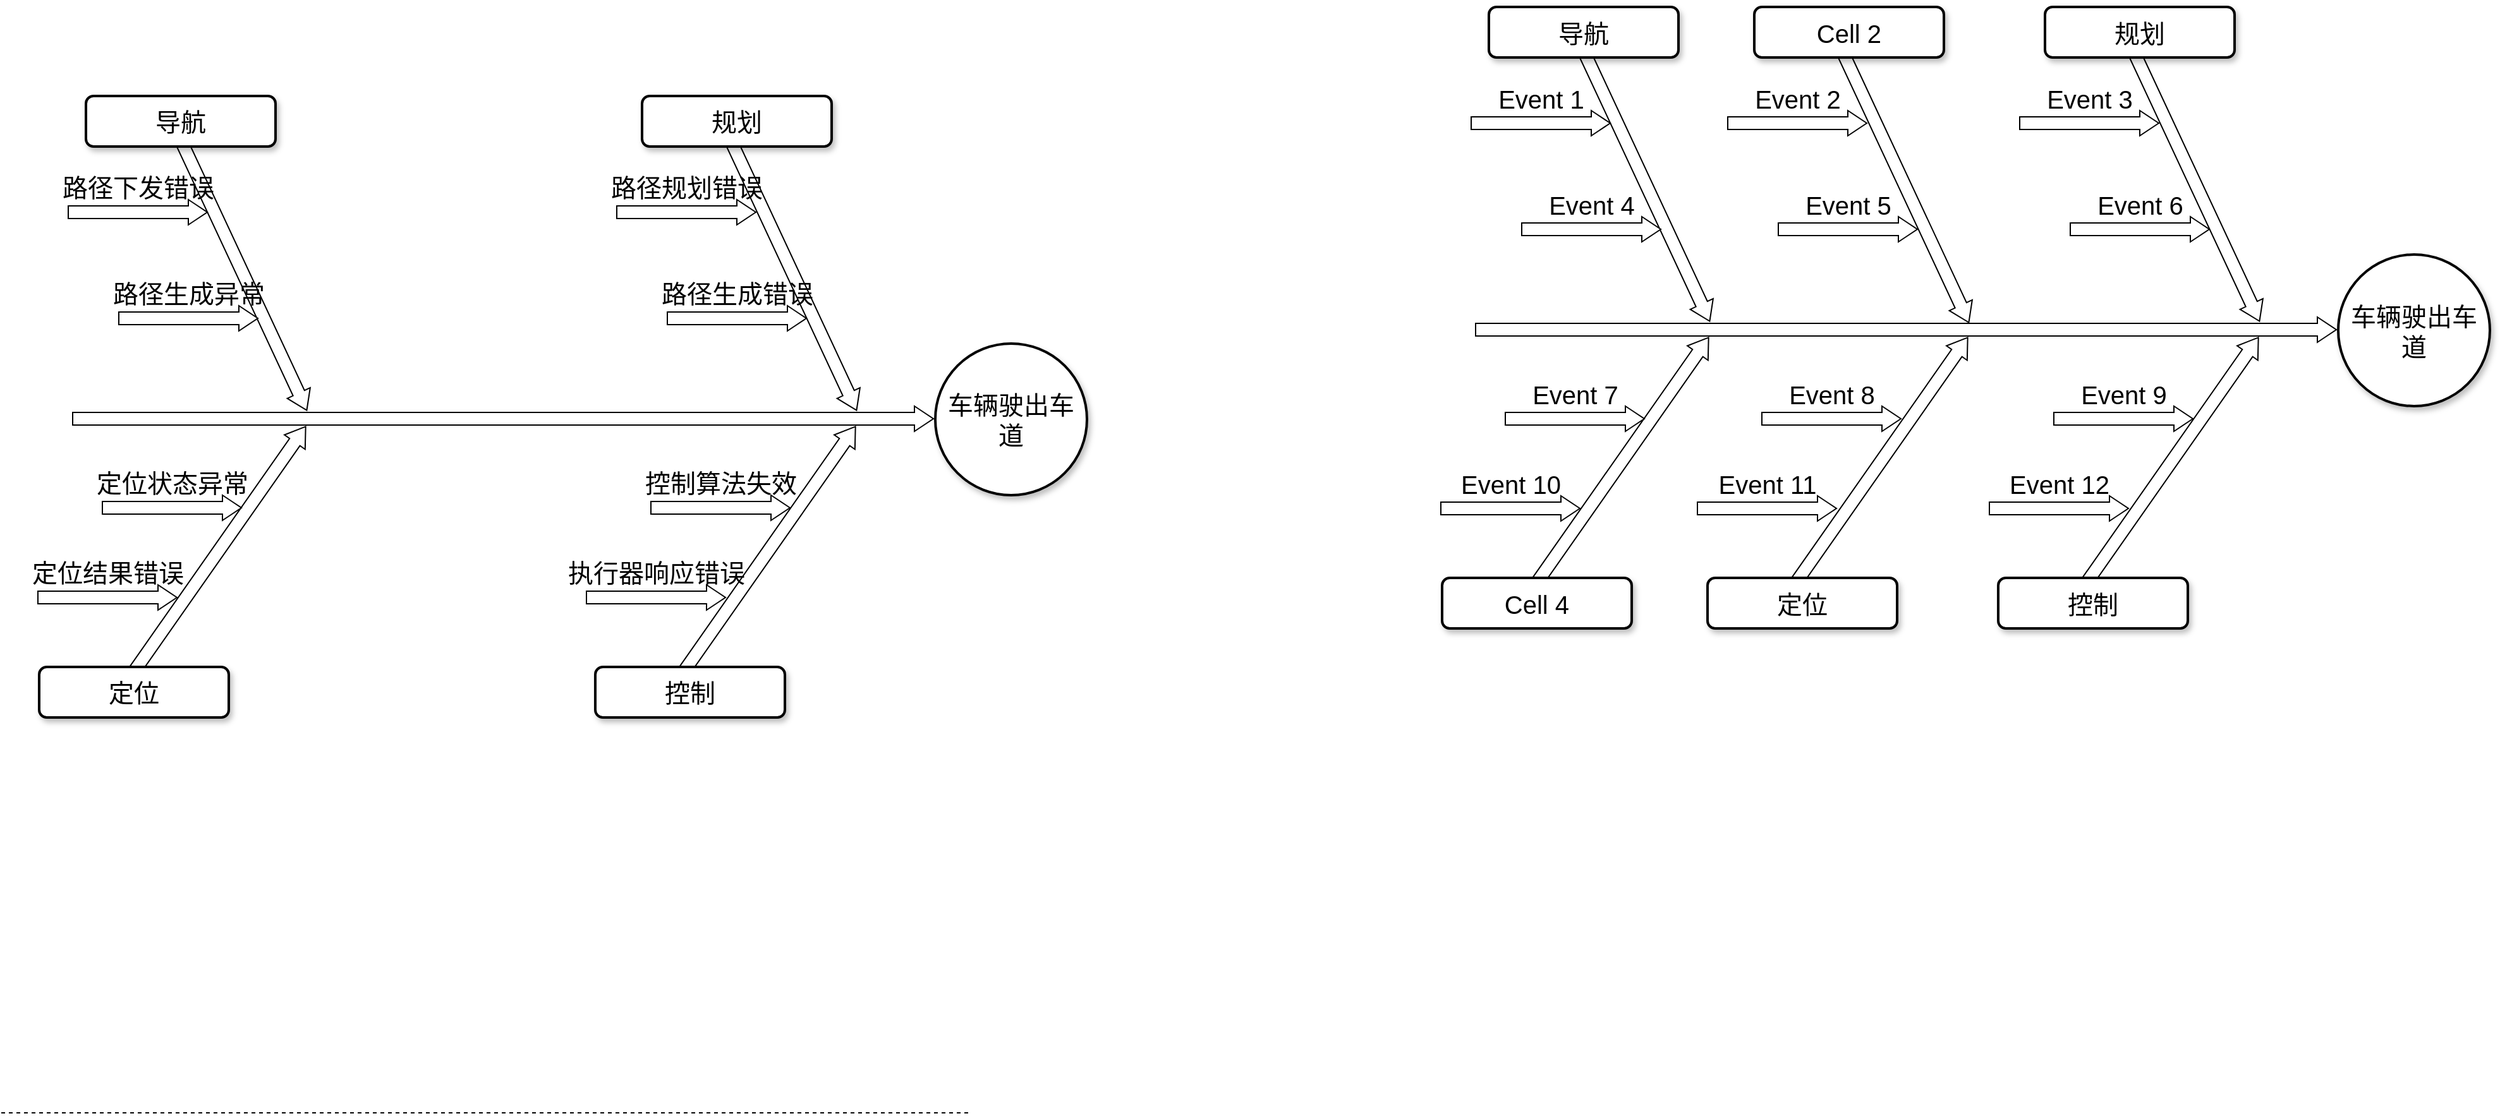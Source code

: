 <mxfile version="13.4.2" type="github">
  <diagram name="Page-1" id="b7a7eaba-c6c5-6fbe-34ae-1d3a4219ac39">
    <mxGraphModel dx="1229" dy="677" grid="0" gridSize="10" guides="1" tooltips="1" connect="1" arrows="1" fold="1" page="1" pageScale="1.5" pageWidth="1169" pageHeight="826" background="#ffffff" math="0" shadow="0">
      <root>
        <mxCell id="0" style=";html=1;" />
        <mxCell id="1" style=";html=1;" parent="0" />
        <mxCell id="279d4c6e8b4f5ae2-2" value="" style="html=1;shadow=0;dashed=0;align=center;verticalAlign=middle;shape=mxgraph.arrows2.arrow;dy=0.5;dx=15;direction=north;notch=0;rounded=0;strokeWidth=1;fontSize=20;rotation=35;" parent="1" vertex="1">
          <mxGeometry x="402" y="595" width="20" height="240" as="geometry" />
        </mxCell>
        <mxCell id="279d4c6e8b4f5ae2-4" value="" style="html=1;shadow=0;dashed=0;align=center;verticalAlign=middle;shape=mxgraph.arrows2.arrow;dy=0.5;dx=15;direction=north;notch=0;rounded=0;strokeWidth=1;fontSize=20;rotation=35;" parent="1" vertex="1">
          <mxGeometry x="837" y="595" width="20" height="240" as="geometry" />
        </mxCell>
        <mxCell id="279d4c6e8b4f5ae2-5" value="" style="html=1;shadow=0;dashed=0;align=center;verticalAlign=middle;shape=mxgraph.arrows2.arrow;dy=0.5;dx=15;direction=north;notch=0;rounded=0;strokeWidth=1;fontSize=20;rotation=90;" parent="1" vertex="1">
          <mxGeometry x="627" y="270" width="20" height="681" as="geometry" />
        </mxCell>
        <mxCell id="279d4c6e8b4f5ae2-6" value="" style="html=1;shadow=0;dashed=0;align=center;verticalAlign=middle;shape=mxgraph.arrows2.arrow;dy=0.5;dx=15;direction=north;notch=0;rounded=0;strokeWidth=1;fontSize=20;rotation=155;" parent="1" vertex="1">
          <mxGeometry x="421" y="375" width="20" height="240" as="geometry" />
        </mxCell>
        <mxCell id="279d4c6e8b4f5ae2-8" value="" style="html=1;shadow=0;dashed=0;align=center;verticalAlign=middle;shape=mxgraph.arrows2.arrow;dy=0.5;dx=15;direction=north;notch=0;rounded=0;strokeWidth=1;fontSize=20;rotation=155;" parent="1" vertex="1">
          <mxGeometry x="856" y="375" width="20" height="240" as="geometry" />
        </mxCell>
        <mxCell id="279d4c6e8b4f5ae2-9" value="导航" style="rounded=1;whiteSpace=wrap;html=1;shadow=1;strokeWidth=2;fontSize=20;" parent="1" vertex="1">
          <mxGeometry x="307" y="355" width="150" height="40" as="geometry" />
        </mxCell>
        <mxCell id="279d4c6e8b4f5ae2-11" value="规划" style="rounded=1;whiteSpace=wrap;html=1;shadow=1;strokeWidth=2;fontSize=20;" parent="1" vertex="1">
          <mxGeometry x="747" y="355" width="150" height="40" as="geometry" />
        </mxCell>
        <mxCell id="279d4c6e8b4f5ae2-12" value="定位" style="rounded=1;whiteSpace=wrap;html=1;shadow=1;strokeWidth=2;fontSize=20;" parent="1" vertex="1">
          <mxGeometry x="270" y="807" width="150" height="40" as="geometry" />
        </mxCell>
        <mxCell id="279d4c6e8b4f5ae2-14" value="控制" style="rounded=1;whiteSpace=wrap;html=1;shadow=1;strokeWidth=2;fontSize=20;" parent="1" vertex="1">
          <mxGeometry x="710" y="807" width="150" height="40" as="geometry" />
        </mxCell>
        <mxCell id="279d4c6e8b4f5ae2-15" value="车辆驶出车道" style="ellipse;whiteSpace=wrap;html=1;rounded=1;shadow=1;strokeWidth=2;fontSize=20;" parent="1" vertex="1">
          <mxGeometry x="979" y="551" width="120" height="120" as="geometry" />
        </mxCell>
        <mxCell id="279d4c6e8b4f5ae2-16" value="路径下发错误" style="html=1;shadow=0;dashed=0;align=center;verticalAlign=middle;shape=mxgraph.arrows2.arrow;dy=0.5;dx=15;direction=north;notch=0;rounded=0;strokeWidth=1;fontSize=20;rotation=90;horizontal=0;labelPosition=left;verticalLabelPosition=middle;" parent="1" vertex="1">
          <mxGeometry x="338" y="392" width="20" height="110" as="geometry" />
        </mxCell>
        <mxCell id="279d4c6e8b4f5ae2-18" value="路径规划错误" style="html=1;shadow=0;dashed=0;align=center;verticalAlign=middle;shape=mxgraph.arrows2.arrow;dy=0.5;dx=15;direction=north;notch=0;rounded=0;strokeWidth=1;fontSize=20;rotation=90;horizontal=0;labelPosition=left;verticalLabelPosition=middle;" parent="1" vertex="1">
          <mxGeometry x="772" y="392" width="20" height="110" as="geometry" />
        </mxCell>
        <mxCell id="279d4c6e8b4f5ae2-19" value="定位结果错误" style="html=1;shadow=0;dashed=0;align=center;verticalAlign=middle;shape=mxgraph.arrows2.arrow;dy=0.5;dx=15;direction=north;notch=0;rounded=0;strokeWidth=1;fontSize=20;rotation=90;horizontal=0;labelPosition=left;verticalLabelPosition=middle;" parent="1" vertex="1">
          <mxGeometry x="314" y="697" width="20" height="110" as="geometry" />
        </mxCell>
        <mxCell id="279d4c6e8b4f5ae2-21" value="执行器响应错误" style="html=1;shadow=0;dashed=0;align=center;verticalAlign=middle;shape=mxgraph.arrows2.arrow;dy=0.5;dx=15;direction=north;notch=0;rounded=0;strokeWidth=1;fontSize=20;rotation=90;horizontal=0;labelPosition=left;verticalLabelPosition=middle;" parent="1" vertex="1">
          <mxGeometry x="748" y="697" width="20" height="110" as="geometry" />
        </mxCell>
        <mxCell id="279d4c6e8b4f5ae2-22" value="路径生成异常" style="html=1;shadow=0;dashed=0;align=center;verticalAlign=middle;shape=mxgraph.arrows2.arrow;dy=0.5;dx=15;direction=north;notch=0;rounded=0;strokeWidth=1;fontSize=20;rotation=90;horizontal=0;labelPosition=left;verticalLabelPosition=middle;" parent="1" vertex="1">
          <mxGeometry x="378" y="476" width="20" height="110" as="geometry" />
        </mxCell>
        <mxCell id="279d4c6e8b4f5ae2-24" value="路径生成错误" style="html=1;shadow=0;dashed=0;align=center;verticalAlign=middle;shape=mxgraph.arrows2.arrow;dy=0.5;dx=15;direction=north;notch=0;rounded=0;strokeWidth=1;fontSize=20;rotation=90;horizontal=0;labelPosition=left;verticalLabelPosition=middle;" parent="1" vertex="1">
          <mxGeometry x="812" y="476" width="20" height="110" as="geometry" />
        </mxCell>
        <mxCell id="279d4c6e8b4f5ae2-25" value="定位状态异常" style="html=1;shadow=0;dashed=0;align=center;verticalAlign=middle;shape=mxgraph.arrows2.arrow;dy=0.5;dx=15;direction=north;notch=0;rounded=0;strokeWidth=1;fontSize=20;rotation=90;horizontal=0;labelPosition=left;verticalLabelPosition=middle;" parent="1" vertex="1">
          <mxGeometry x="365" y="626" width="20" height="110" as="geometry" />
        </mxCell>
        <mxCell id="279d4c6e8b4f5ae2-27" value="控制算法失效" style="html=1;shadow=0;dashed=0;align=center;verticalAlign=middle;shape=mxgraph.arrows2.arrow;dy=0.5;dx=15;direction=north;notch=0;rounded=0;strokeWidth=1;fontSize=20;rotation=90;horizontal=0;labelPosition=left;verticalLabelPosition=middle;" parent="1" vertex="1">
          <mxGeometry x="799" y="626" width="20" height="110" as="geometry" />
        </mxCell>
        <mxCell id="8tTjMAdjOl3gecXjCBgH-1" value="" style="html=1;shadow=0;dashed=0;align=center;verticalAlign=middle;shape=mxgraph.arrows2.arrow;dy=0.5;dx=15;direction=north;notch=0;rounded=0;strokeWidth=1;fontSize=20;rotation=35;" vertex="1" parent="1">
          <mxGeometry x="1512" y="524.5" width="20" height="240" as="geometry" />
        </mxCell>
        <mxCell id="8tTjMAdjOl3gecXjCBgH-2" value="" style="html=1;shadow=0;dashed=0;align=center;verticalAlign=middle;shape=mxgraph.arrows2.arrow;dy=0.5;dx=15;direction=north;notch=0;rounded=0;strokeWidth=1;fontSize=20;rotation=35;" vertex="1" parent="1">
          <mxGeometry x="1717" y="524.5" width="20" height="240" as="geometry" />
        </mxCell>
        <mxCell id="8tTjMAdjOl3gecXjCBgH-3" value="" style="html=1;shadow=0;dashed=0;align=center;verticalAlign=middle;shape=mxgraph.arrows2.arrow;dy=0.5;dx=15;direction=north;notch=0;rounded=0;strokeWidth=1;fontSize=20;rotation=35;" vertex="1" parent="1">
          <mxGeometry x="1947" y="524.5" width="20" height="240" as="geometry" />
        </mxCell>
        <mxCell id="8tTjMAdjOl3gecXjCBgH-4" value="" style="html=1;shadow=0;dashed=0;align=center;verticalAlign=middle;shape=mxgraph.arrows2.arrow;dy=0.5;dx=15;direction=north;notch=0;rounded=0;strokeWidth=1;fontSize=20;rotation=90;" vertex="1" parent="1">
          <mxGeometry x="1737" y="199.5" width="20" height="681" as="geometry" />
        </mxCell>
        <mxCell id="8tTjMAdjOl3gecXjCBgH-5" value="" style="html=1;shadow=0;dashed=0;align=center;verticalAlign=middle;shape=mxgraph.arrows2.arrow;dy=0.5;dx=15;direction=north;notch=0;rounded=0;strokeWidth=1;fontSize=20;rotation=155;" vertex="1" parent="1">
          <mxGeometry x="1531" y="304.5" width="20" height="240" as="geometry" />
        </mxCell>
        <mxCell id="8tTjMAdjOl3gecXjCBgH-6" value="" style="html=1;shadow=0;dashed=0;align=center;verticalAlign=middle;shape=mxgraph.arrows2.arrow;dy=0.5;dx=15;direction=north;notch=0;rounded=0;strokeWidth=1;fontSize=20;rotation=155;" vertex="1" parent="1">
          <mxGeometry x="1736" y="305.5" width="20" height="240" as="geometry" />
        </mxCell>
        <mxCell id="8tTjMAdjOl3gecXjCBgH-7" value="" style="html=1;shadow=0;dashed=0;align=center;verticalAlign=middle;shape=mxgraph.arrows2.arrow;dy=0.5;dx=15;direction=north;notch=0;rounded=0;strokeWidth=1;fontSize=20;rotation=155;" vertex="1" parent="1">
          <mxGeometry x="1966" y="304.5" width="20" height="240" as="geometry" />
        </mxCell>
        <mxCell id="8tTjMAdjOl3gecXjCBgH-8" value="导航" style="rounded=1;whiteSpace=wrap;html=1;shadow=1;strokeWidth=2;fontSize=20;" vertex="1" parent="1">
          <mxGeometry x="1417" y="284.5" width="150" height="40" as="geometry" />
        </mxCell>
        <mxCell id="8tTjMAdjOl3gecXjCBgH-9" value="Cell 2" style="rounded=1;whiteSpace=wrap;html=1;shadow=1;strokeWidth=2;fontSize=20;" vertex="1" parent="1">
          <mxGeometry x="1627" y="284.5" width="150" height="40" as="geometry" />
        </mxCell>
        <mxCell id="8tTjMAdjOl3gecXjCBgH-10" value="规划" style="rounded=1;whiteSpace=wrap;html=1;shadow=1;strokeWidth=2;fontSize=20;" vertex="1" parent="1">
          <mxGeometry x="1857" y="284.5" width="150" height="40" as="geometry" />
        </mxCell>
        <mxCell id="8tTjMAdjOl3gecXjCBgH-11" value="Cell 4" style="rounded=1;whiteSpace=wrap;html=1;shadow=1;strokeWidth=2;fontSize=20;" vertex="1" parent="1">
          <mxGeometry x="1380" y="736.5" width="150" height="40" as="geometry" />
        </mxCell>
        <mxCell id="8tTjMAdjOl3gecXjCBgH-12" value="定位" style="rounded=1;whiteSpace=wrap;html=1;shadow=1;strokeWidth=2;fontSize=20;" vertex="1" parent="1">
          <mxGeometry x="1590" y="736.5" width="150" height="40" as="geometry" />
        </mxCell>
        <mxCell id="8tTjMAdjOl3gecXjCBgH-13" value="控制" style="rounded=1;whiteSpace=wrap;html=1;shadow=1;strokeWidth=2;fontSize=20;" vertex="1" parent="1">
          <mxGeometry x="1820" y="736.5" width="150" height="40" as="geometry" />
        </mxCell>
        <mxCell id="8tTjMAdjOl3gecXjCBgH-14" value="车辆驶出车道" style="ellipse;whiteSpace=wrap;html=1;rounded=1;shadow=1;strokeWidth=2;fontSize=20;" vertex="1" parent="1">
          <mxGeometry x="2089" y="480.5" width="120" height="120" as="geometry" />
        </mxCell>
        <mxCell id="8tTjMAdjOl3gecXjCBgH-15" value="Event 1" style="html=1;shadow=0;dashed=0;align=center;verticalAlign=middle;shape=mxgraph.arrows2.arrow;dy=0.5;dx=15;direction=north;notch=0;rounded=0;strokeWidth=1;fontSize=20;rotation=90;horizontal=0;labelPosition=left;verticalLabelPosition=middle;" vertex="1" parent="1">
          <mxGeometry x="1448" y="321.5" width="20" height="110" as="geometry" />
        </mxCell>
        <mxCell id="8tTjMAdjOl3gecXjCBgH-16" value="Event 2" style="html=1;shadow=0;dashed=0;align=center;verticalAlign=middle;shape=mxgraph.arrows2.arrow;dy=0.5;dx=15;direction=north;notch=0;rounded=0;strokeWidth=1;fontSize=20;rotation=90;horizontal=0;labelPosition=left;verticalLabelPosition=middle;" vertex="1" parent="1">
          <mxGeometry x="1651" y="321.5" width="20" height="110" as="geometry" />
        </mxCell>
        <mxCell id="8tTjMAdjOl3gecXjCBgH-17" value="Event 3" style="html=1;shadow=0;dashed=0;align=center;verticalAlign=middle;shape=mxgraph.arrows2.arrow;dy=0.5;dx=15;direction=north;notch=0;rounded=0;strokeWidth=1;fontSize=20;rotation=90;horizontal=0;labelPosition=left;verticalLabelPosition=middle;" vertex="1" parent="1">
          <mxGeometry x="1882" y="321.5" width="20" height="110" as="geometry" />
        </mxCell>
        <mxCell id="8tTjMAdjOl3gecXjCBgH-18" value="Event 10" style="html=1;shadow=0;dashed=0;align=center;verticalAlign=middle;shape=mxgraph.arrows2.arrow;dy=0.5;dx=15;direction=north;notch=0;rounded=0;strokeWidth=1;fontSize=20;rotation=90;horizontal=0;labelPosition=left;verticalLabelPosition=middle;" vertex="1" parent="1">
          <mxGeometry x="1424" y="626.5" width="20" height="110" as="geometry" />
        </mxCell>
        <mxCell id="8tTjMAdjOl3gecXjCBgH-19" value="Event 11" style="html=1;shadow=0;dashed=0;align=center;verticalAlign=middle;shape=mxgraph.arrows2.arrow;dy=0.5;dx=15;direction=north;notch=0;rounded=0;strokeWidth=1;fontSize=20;rotation=90;horizontal=0;labelPosition=left;verticalLabelPosition=middle;" vertex="1" parent="1">
          <mxGeometry x="1627" y="626.5" width="20" height="110" as="geometry" />
        </mxCell>
        <mxCell id="8tTjMAdjOl3gecXjCBgH-20" value="Event 12" style="html=1;shadow=0;dashed=0;align=center;verticalAlign=middle;shape=mxgraph.arrows2.arrow;dy=0.5;dx=15;direction=north;notch=0;rounded=0;strokeWidth=1;fontSize=20;rotation=90;horizontal=0;labelPosition=left;verticalLabelPosition=middle;" vertex="1" parent="1">
          <mxGeometry x="1858" y="626.5" width="20" height="110" as="geometry" />
        </mxCell>
        <mxCell id="8tTjMAdjOl3gecXjCBgH-21" value="Event 4" style="html=1;shadow=0;dashed=0;align=center;verticalAlign=middle;shape=mxgraph.arrows2.arrow;dy=0.5;dx=15;direction=north;notch=0;rounded=0;strokeWidth=1;fontSize=20;rotation=90;horizontal=0;labelPosition=left;verticalLabelPosition=middle;" vertex="1" parent="1">
          <mxGeometry x="1488" y="405.5" width="20" height="110" as="geometry" />
        </mxCell>
        <mxCell id="8tTjMAdjOl3gecXjCBgH-22" value="Event 5" style="html=1;shadow=0;dashed=0;align=center;verticalAlign=middle;shape=mxgraph.arrows2.arrow;dy=0.5;dx=15;direction=north;notch=0;rounded=0;strokeWidth=1;fontSize=20;rotation=90;horizontal=0;labelPosition=left;verticalLabelPosition=middle;" vertex="1" parent="1">
          <mxGeometry x="1691" y="405.5" width="20" height="110" as="geometry" />
        </mxCell>
        <mxCell id="8tTjMAdjOl3gecXjCBgH-23" value="Event 6" style="html=1;shadow=0;dashed=0;align=center;verticalAlign=middle;shape=mxgraph.arrows2.arrow;dy=0.5;dx=15;direction=north;notch=0;rounded=0;strokeWidth=1;fontSize=20;rotation=90;horizontal=0;labelPosition=left;verticalLabelPosition=middle;" vertex="1" parent="1">
          <mxGeometry x="1922" y="405.5" width="20" height="110" as="geometry" />
        </mxCell>
        <mxCell id="8tTjMAdjOl3gecXjCBgH-24" value="Event 7" style="html=1;shadow=0;dashed=0;align=center;verticalAlign=middle;shape=mxgraph.arrows2.arrow;dy=0.5;dx=15;direction=north;notch=0;rounded=0;strokeWidth=1;fontSize=20;rotation=90;horizontal=0;labelPosition=left;verticalLabelPosition=middle;" vertex="1" parent="1">
          <mxGeometry x="1475" y="555.5" width="20" height="110" as="geometry" />
        </mxCell>
        <mxCell id="8tTjMAdjOl3gecXjCBgH-25" value="Event 8" style="html=1;shadow=0;dashed=0;align=center;verticalAlign=middle;shape=mxgraph.arrows2.arrow;dy=0.5;dx=15;direction=north;notch=0;rounded=0;strokeWidth=1;fontSize=20;rotation=90;horizontal=0;labelPosition=left;verticalLabelPosition=middle;" vertex="1" parent="1">
          <mxGeometry x="1678" y="555.5" width="20" height="110" as="geometry" />
        </mxCell>
        <mxCell id="8tTjMAdjOl3gecXjCBgH-26" value="Event 9" style="html=1;shadow=0;dashed=0;align=center;verticalAlign=middle;shape=mxgraph.arrows2.arrow;dy=0.5;dx=15;direction=north;notch=0;rounded=0;strokeWidth=1;fontSize=20;rotation=90;horizontal=0;labelPosition=left;verticalLabelPosition=middle;" vertex="1" parent="1">
          <mxGeometry x="1909" y="555.5" width="20" height="110" as="geometry" />
        </mxCell>
        <mxCell id="8tTjMAdjOl3gecXjCBgH-35" value="" style="endArrow=none;html=1;dashed=1;" edge="1" parent="1">
          <mxGeometry width="50" height="50" relative="1" as="geometry">
            <mxPoint x="240" y="1160" as="sourcePoint" />
            <mxPoint x="1007" y="1160" as="targetPoint" />
          </mxGeometry>
        </mxCell>
      </root>
    </mxGraphModel>
  </diagram>
</mxfile>
